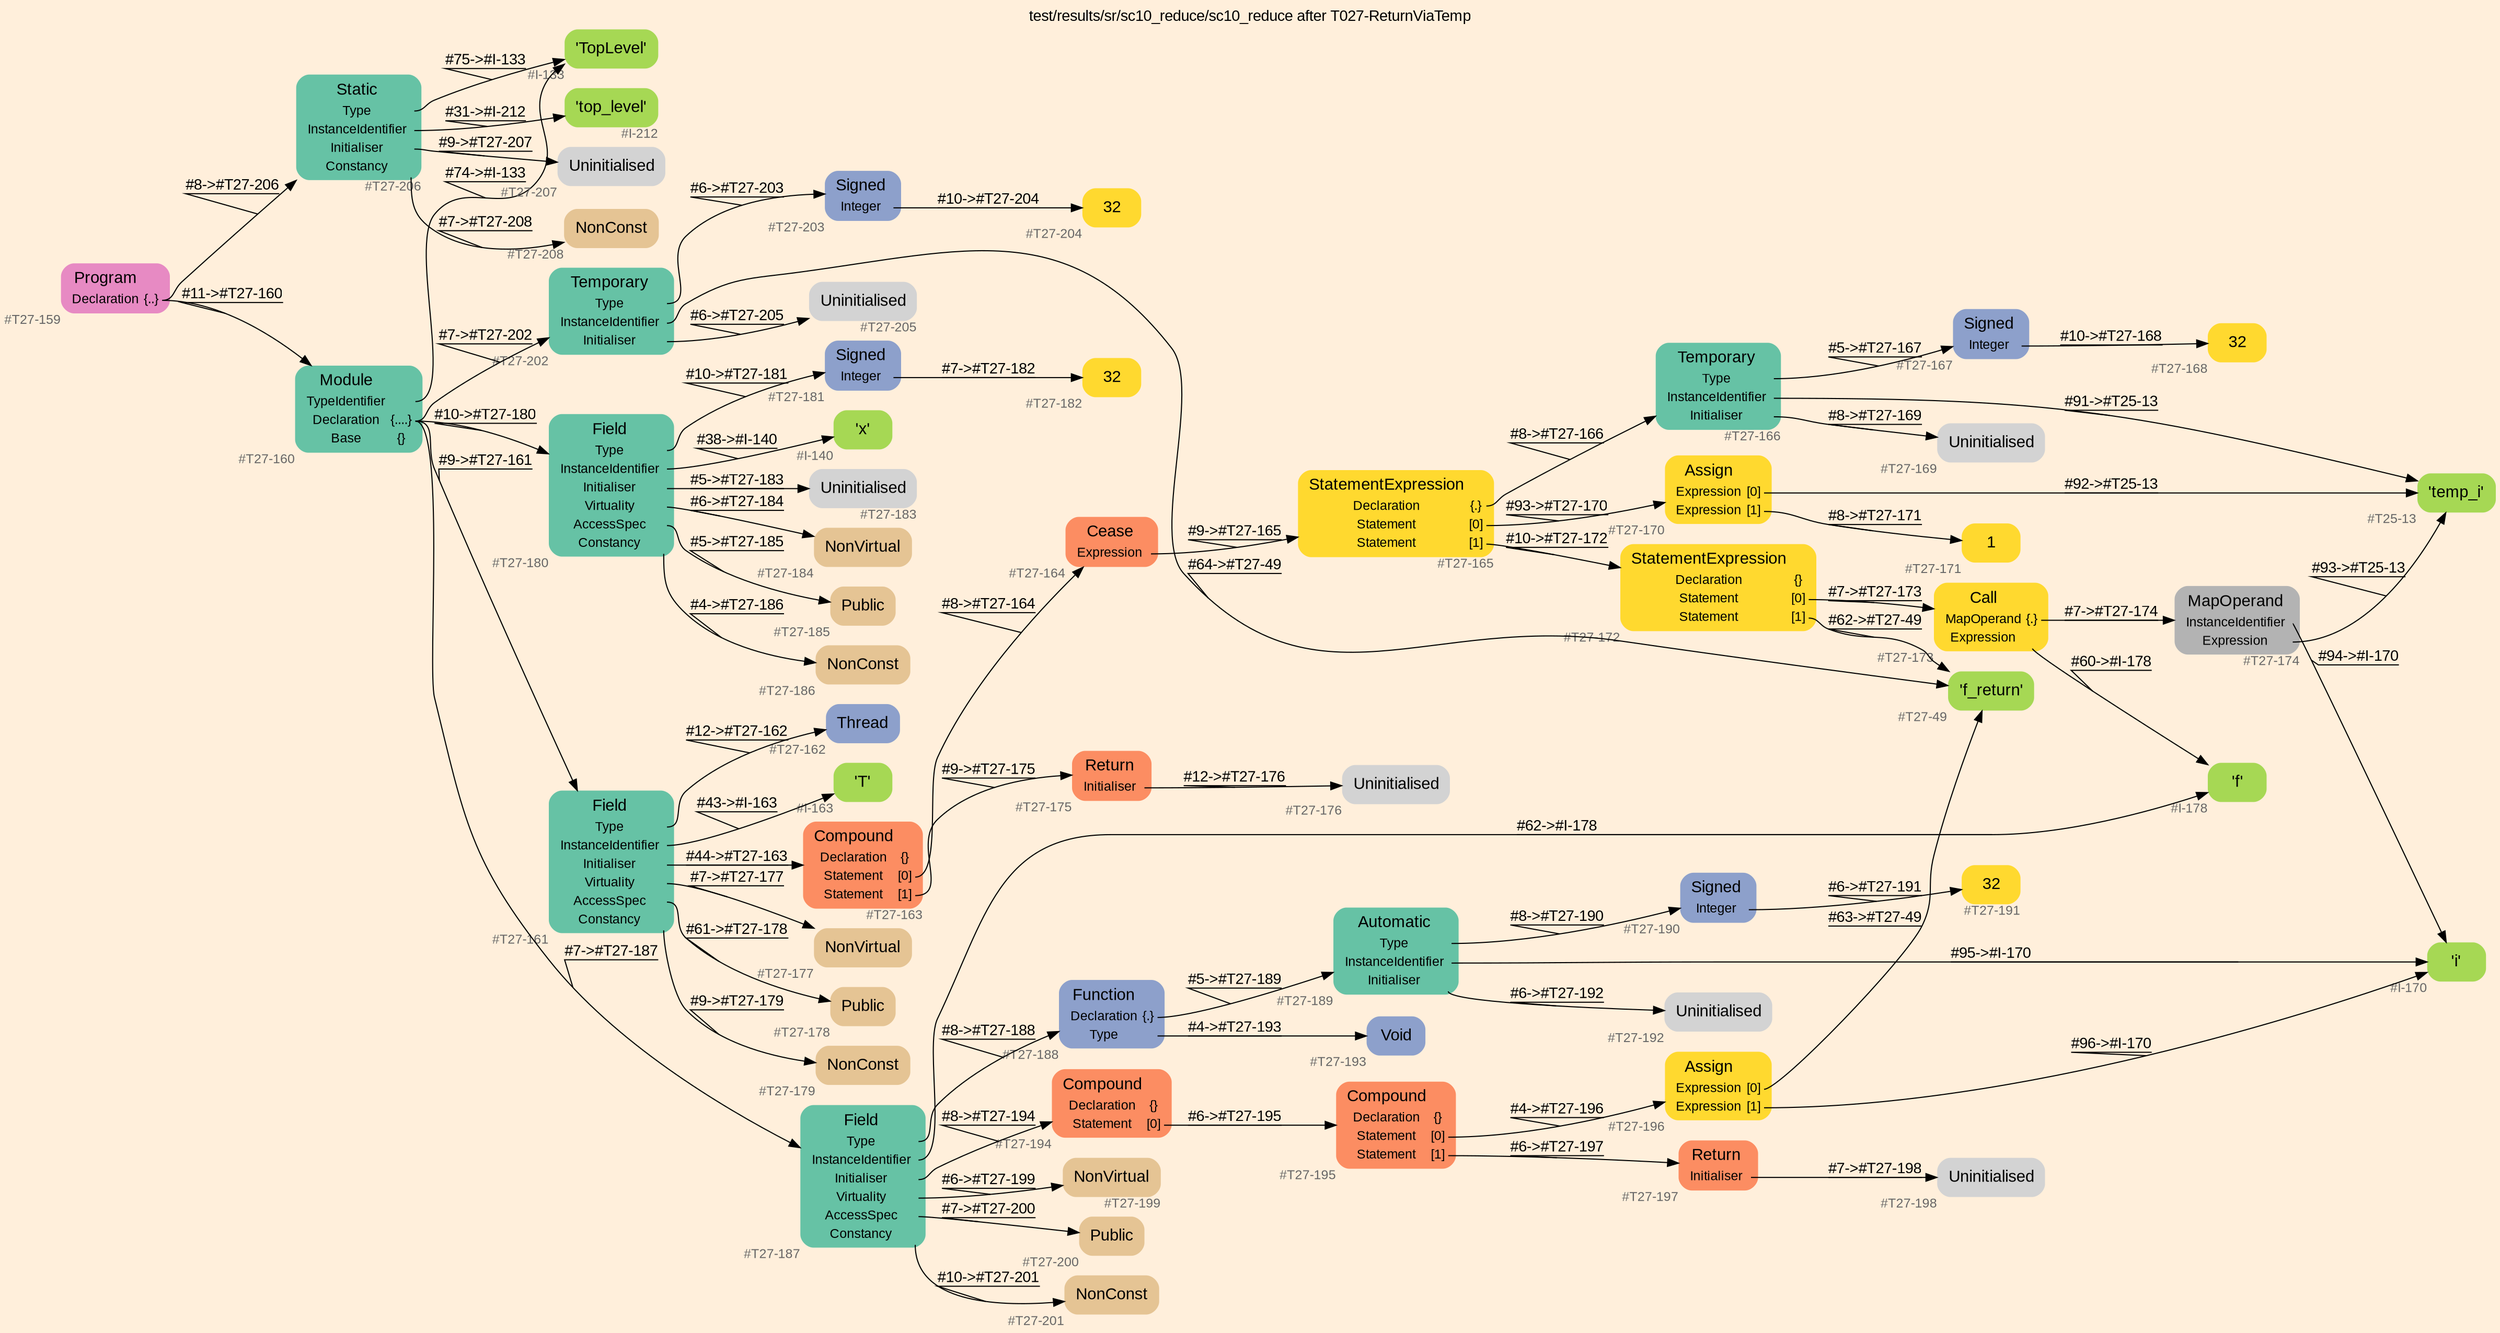 digraph "test/results/sr/sc10_reduce/sc10_reduce after T027-ReturnViaTemp" {
label = "test/results/sr/sc10_reduce/sc10_reduce after T027-ReturnViaTemp"
labelloc = t
graph [
    rankdir = "LR"
    ranksep = 0.3
    bgcolor = antiquewhite1
    color = black
    fontcolor = black
    fontname = "Arial"
];
node [
    fontname = "Arial"
];
edge [
    fontname = "Arial"
];

// -------------------- node figure --------------------
// -------- block #T27-159 ----------
"#T27-159" [
    fillcolor = "/set28/4"
    xlabel = "#T27-159"
    fontsize = "12"
    fontcolor = grey40
    shape = "plaintext"
    label = <<TABLE BORDER="0" CELLBORDER="0" CELLSPACING="0">
     <TR><TD><FONT COLOR="black" POINT-SIZE="15">Program</FONT></TD></TR>
     <TR><TD><FONT COLOR="black" POINT-SIZE="12">Declaration</FONT></TD><TD PORT="port0"><FONT COLOR="black" POINT-SIZE="12">{..}</FONT></TD></TR>
    </TABLE>>
    style = "rounded,filled"
];

// -------- block #T27-160 ----------
"#T27-160" [
    fillcolor = "/set28/1"
    xlabel = "#T27-160"
    fontsize = "12"
    fontcolor = grey40
    shape = "plaintext"
    label = <<TABLE BORDER="0" CELLBORDER="0" CELLSPACING="0">
     <TR><TD><FONT COLOR="black" POINT-SIZE="15">Module</FONT></TD></TR>
     <TR><TD><FONT COLOR="black" POINT-SIZE="12">TypeIdentifier</FONT></TD><TD PORT="port0"></TD></TR>
     <TR><TD><FONT COLOR="black" POINT-SIZE="12">Declaration</FONT></TD><TD PORT="port1"><FONT COLOR="black" POINT-SIZE="12">{....}</FONT></TD></TR>
     <TR><TD><FONT COLOR="black" POINT-SIZE="12">Base</FONT></TD><TD PORT="port2"><FONT COLOR="black" POINT-SIZE="12">{}</FONT></TD></TR>
    </TABLE>>
    style = "rounded,filled"
];

// -------- block #I-133 ----------
"#I-133" [
    fillcolor = "/set28/5"
    xlabel = "#I-133"
    fontsize = "12"
    fontcolor = grey40
    shape = "plaintext"
    label = <<TABLE BORDER="0" CELLBORDER="0" CELLSPACING="0">
     <TR><TD><FONT COLOR="black" POINT-SIZE="15">'TopLevel'</FONT></TD></TR>
    </TABLE>>
    style = "rounded,filled"
];

// -------- block #T27-161 ----------
"#T27-161" [
    fillcolor = "/set28/1"
    xlabel = "#T27-161"
    fontsize = "12"
    fontcolor = grey40
    shape = "plaintext"
    label = <<TABLE BORDER="0" CELLBORDER="0" CELLSPACING="0">
     <TR><TD><FONT COLOR="black" POINT-SIZE="15">Field</FONT></TD></TR>
     <TR><TD><FONT COLOR="black" POINT-SIZE="12">Type</FONT></TD><TD PORT="port0"></TD></TR>
     <TR><TD><FONT COLOR="black" POINT-SIZE="12">InstanceIdentifier</FONT></TD><TD PORT="port1"></TD></TR>
     <TR><TD><FONT COLOR="black" POINT-SIZE="12">Initialiser</FONT></TD><TD PORT="port2"></TD></TR>
     <TR><TD><FONT COLOR="black" POINT-SIZE="12">Virtuality</FONT></TD><TD PORT="port3"></TD></TR>
     <TR><TD><FONT COLOR="black" POINT-SIZE="12">AccessSpec</FONT></TD><TD PORT="port4"></TD></TR>
     <TR><TD><FONT COLOR="black" POINT-SIZE="12">Constancy</FONT></TD><TD PORT="port5"></TD></TR>
    </TABLE>>
    style = "rounded,filled"
];

// -------- block #T27-162 ----------
"#T27-162" [
    fillcolor = "/set28/3"
    xlabel = "#T27-162"
    fontsize = "12"
    fontcolor = grey40
    shape = "plaintext"
    label = <<TABLE BORDER="0" CELLBORDER="0" CELLSPACING="0">
     <TR><TD><FONT COLOR="black" POINT-SIZE="15">Thread</FONT></TD></TR>
    </TABLE>>
    style = "rounded,filled"
];

// -------- block #I-163 ----------
"#I-163" [
    fillcolor = "/set28/5"
    xlabel = "#I-163"
    fontsize = "12"
    fontcolor = grey40
    shape = "plaintext"
    label = <<TABLE BORDER="0" CELLBORDER="0" CELLSPACING="0">
     <TR><TD><FONT COLOR="black" POINT-SIZE="15">'T'</FONT></TD></TR>
    </TABLE>>
    style = "rounded,filled"
];

// -------- block #T27-163 ----------
"#T27-163" [
    fillcolor = "/set28/2"
    xlabel = "#T27-163"
    fontsize = "12"
    fontcolor = grey40
    shape = "plaintext"
    label = <<TABLE BORDER="0" CELLBORDER="0" CELLSPACING="0">
     <TR><TD><FONT COLOR="black" POINT-SIZE="15">Compound</FONT></TD></TR>
     <TR><TD><FONT COLOR="black" POINT-SIZE="12">Declaration</FONT></TD><TD PORT="port0"><FONT COLOR="black" POINT-SIZE="12">{}</FONT></TD></TR>
     <TR><TD><FONT COLOR="black" POINT-SIZE="12">Statement</FONT></TD><TD PORT="port1"><FONT COLOR="black" POINT-SIZE="12">[0]</FONT></TD></TR>
     <TR><TD><FONT COLOR="black" POINT-SIZE="12">Statement</FONT></TD><TD PORT="port2"><FONT COLOR="black" POINT-SIZE="12">[1]</FONT></TD></TR>
    </TABLE>>
    style = "rounded,filled"
];

// -------- block #T27-164 ----------
"#T27-164" [
    fillcolor = "/set28/2"
    xlabel = "#T27-164"
    fontsize = "12"
    fontcolor = grey40
    shape = "plaintext"
    label = <<TABLE BORDER="0" CELLBORDER="0" CELLSPACING="0">
     <TR><TD><FONT COLOR="black" POINT-SIZE="15">Cease</FONT></TD></TR>
     <TR><TD><FONT COLOR="black" POINT-SIZE="12">Expression</FONT></TD><TD PORT="port0"></TD></TR>
    </TABLE>>
    style = "rounded,filled"
];

// -------- block #T27-165 ----------
"#T27-165" [
    fillcolor = "/set28/6"
    xlabel = "#T27-165"
    fontsize = "12"
    fontcolor = grey40
    shape = "plaintext"
    label = <<TABLE BORDER="0" CELLBORDER="0" CELLSPACING="0">
     <TR><TD><FONT COLOR="black" POINT-SIZE="15">StatementExpression</FONT></TD></TR>
     <TR><TD><FONT COLOR="black" POINT-SIZE="12">Declaration</FONT></TD><TD PORT="port0"><FONT COLOR="black" POINT-SIZE="12">{.}</FONT></TD></TR>
     <TR><TD><FONT COLOR="black" POINT-SIZE="12">Statement</FONT></TD><TD PORT="port1"><FONT COLOR="black" POINT-SIZE="12">[0]</FONT></TD></TR>
     <TR><TD><FONT COLOR="black" POINT-SIZE="12">Statement</FONT></TD><TD PORT="port2"><FONT COLOR="black" POINT-SIZE="12">[1]</FONT></TD></TR>
    </TABLE>>
    style = "rounded,filled"
];

// -------- block #T27-166 ----------
"#T27-166" [
    fillcolor = "/set28/1"
    xlabel = "#T27-166"
    fontsize = "12"
    fontcolor = grey40
    shape = "plaintext"
    label = <<TABLE BORDER="0" CELLBORDER="0" CELLSPACING="0">
     <TR><TD><FONT COLOR="black" POINT-SIZE="15">Temporary</FONT></TD></TR>
     <TR><TD><FONT COLOR="black" POINT-SIZE="12">Type</FONT></TD><TD PORT="port0"></TD></TR>
     <TR><TD><FONT COLOR="black" POINT-SIZE="12">InstanceIdentifier</FONT></TD><TD PORT="port1"></TD></TR>
     <TR><TD><FONT COLOR="black" POINT-SIZE="12">Initialiser</FONT></TD><TD PORT="port2"></TD></TR>
    </TABLE>>
    style = "rounded,filled"
];

// -------- block #T27-167 ----------
"#T27-167" [
    fillcolor = "/set28/3"
    xlabel = "#T27-167"
    fontsize = "12"
    fontcolor = grey40
    shape = "plaintext"
    label = <<TABLE BORDER="0" CELLBORDER="0" CELLSPACING="0">
     <TR><TD><FONT COLOR="black" POINT-SIZE="15">Signed</FONT></TD></TR>
     <TR><TD><FONT COLOR="black" POINT-SIZE="12">Integer</FONT></TD><TD PORT="port0"></TD></TR>
    </TABLE>>
    style = "rounded,filled"
];

// -------- block #T27-168 ----------
"#T27-168" [
    fillcolor = "/set28/6"
    xlabel = "#T27-168"
    fontsize = "12"
    fontcolor = grey40
    shape = "plaintext"
    label = <<TABLE BORDER="0" CELLBORDER="0" CELLSPACING="0">
     <TR><TD><FONT COLOR="black" POINT-SIZE="15">32</FONT></TD></TR>
    </TABLE>>
    style = "rounded,filled"
];

// -------- block #T25-13 ----------
"#T25-13" [
    fillcolor = "/set28/5"
    xlabel = "#T25-13"
    fontsize = "12"
    fontcolor = grey40
    shape = "plaintext"
    label = <<TABLE BORDER="0" CELLBORDER="0" CELLSPACING="0">
     <TR><TD><FONT COLOR="black" POINT-SIZE="15">'temp_i'</FONT></TD></TR>
    </TABLE>>
    style = "rounded,filled"
];

// -------- block #T27-169 ----------
"#T27-169" [
    xlabel = "#T27-169"
    fontsize = "12"
    fontcolor = grey40
    shape = "plaintext"
    label = <<TABLE BORDER="0" CELLBORDER="0" CELLSPACING="0">
     <TR><TD><FONT COLOR="black" POINT-SIZE="15">Uninitialised</FONT></TD></TR>
    </TABLE>>
    style = "rounded,filled"
];

// -------- block #T27-170 ----------
"#T27-170" [
    fillcolor = "/set28/6"
    xlabel = "#T27-170"
    fontsize = "12"
    fontcolor = grey40
    shape = "plaintext"
    label = <<TABLE BORDER="0" CELLBORDER="0" CELLSPACING="0">
     <TR><TD><FONT COLOR="black" POINT-SIZE="15">Assign</FONT></TD></TR>
     <TR><TD><FONT COLOR="black" POINT-SIZE="12">Expression</FONT></TD><TD PORT="port0"><FONT COLOR="black" POINT-SIZE="12">[0]</FONT></TD></TR>
     <TR><TD><FONT COLOR="black" POINT-SIZE="12">Expression</FONT></TD><TD PORT="port1"><FONT COLOR="black" POINT-SIZE="12">[1]</FONT></TD></TR>
    </TABLE>>
    style = "rounded,filled"
];

// -------- block #T27-171 ----------
"#T27-171" [
    fillcolor = "/set28/6"
    xlabel = "#T27-171"
    fontsize = "12"
    fontcolor = grey40
    shape = "plaintext"
    label = <<TABLE BORDER="0" CELLBORDER="0" CELLSPACING="0">
     <TR><TD><FONT COLOR="black" POINT-SIZE="15">1</FONT></TD></TR>
    </TABLE>>
    style = "rounded,filled"
];

// -------- block #T27-172 ----------
"#T27-172" [
    fillcolor = "/set28/6"
    xlabel = "#T27-172"
    fontsize = "12"
    fontcolor = grey40
    shape = "plaintext"
    label = <<TABLE BORDER="0" CELLBORDER="0" CELLSPACING="0">
     <TR><TD><FONT COLOR="black" POINT-SIZE="15">StatementExpression</FONT></TD></TR>
     <TR><TD><FONT COLOR="black" POINT-SIZE="12">Declaration</FONT></TD><TD PORT="port0"><FONT COLOR="black" POINT-SIZE="12">{}</FONT></TD></TR>
     <TR><TD><FONT COLOR="black" POINT-SIZE="12">Statement</FONT></TD><TD PORT="port1"><FONT COLOR="black" POINT-SIZE="12">[0]</FONT></TD></TR>
     <TR><TD><FONT COLOR="black" POINT-SIZE="12">Statement</FONT></TD><TD PORT="port2"><FONT COLOR="black" POINT-SIZE="12">[1]</FONT></TD></TR>
    </TABLE>>
    style = "rounded,filled"
];

// -------- block #T27-173 ----------
"#T27-173" [
    fillcolor = "/set28/6"
    xlabel = "#T27-173"
    fontsize = "12"
    fontcolor = grey40
    shape = "plaintext"
    label = <<TABLE BORDER="0" CELLBORDER="0" CELLSPACING="0">
     <TR><TD><FONT COLOR="black" POINT-SIZE="15">Call</FONT></TD></TR>
     <TR><TD><FONT COLOR="black" POINT-SIZE="12">MapOperand</FONT></TD><TD PORT="port0"><FONT COLOR="black" POINT-SIZE="12">{.}</FONT></TD></TR>
     <TR><TD><FONT COLOR="black" POINT-SIZE="12">Expression</FONT></TD><TD PORT="port1"></TD></TR>
    </TABLE>>
    style = "rounded,filled"
];

// -------- block #T27-174 ----------
"#T27-174" [
    fillcolor = "/set28/8"
    xlabel = "#T27-174"
    fontsize = "12"
    fontcolor = grey40
    shape = "plaintext"
    label = <<TABLE BORDER="0" CELLBORDER="0" CELLSPACING="0">
     <TR><TD><FONT COLOR="black" POINT-SIZE="15">MapOperand</FONT></TD></TR>
     <TR><TD><FONT COLOR="black" POINT-SIZE="12">InstanceIdentifier</FONT></TD><TD PORT="port0"></TD></TR>
     <TR><TD><FONT COLOR="black" POINT-SIZE="12">Expression</FONT></TD><TD PORT="port1"></TD></TR>
    </TABLE>>
    style = "rounded,filled"
];

// -------- block #I-170 ----------
"#I-170" [
    fillcolor = "/set28/5"
    xlabel = "#I-170"
    fontsize = "12"
    fontcolor = grey40
    shape = "plaintext"
    label = <<TABLE BORDER="0" CELLBORDER="0" CELLSPACING="0">
     <TR><TD><FONT COLOR="black" POINT-SIZE="15">'i'</FONT></TD></TR>
    </TABLE>>
    style = "rounded,filled"
];

// -------- block #I-178 ----------
"#I-178" [
    fillcolor = "/set28/5"
    xlabel = "#I-178"
    fontsize = "12"
    fontcolor = grey40
    shape = "plaintext"
    label = <<TABLE BORDER="0" CELLBORDER="0" CELLSPACING="0">
     <TR><TD><FONT COLOR="black" POINT-SIZE="15">'f'</FONT></TD></TR>
    </TABLE>>
    style = "rounded,filled"
];

// -------- block #T27-49 ----------
"#T27-49" [
    fillcolor = "/set28/5"
    xlabel = "#T27-49"
    fontsize = "12"
    fontcolor = grey40
    shape = "plaintext"
    label = <<TABLE BORDER="0" CELLBORDER="0" CELLSPACING="0">
     <TR><TD><FONT COLOR="black" POINT-SIZE="15">'f_return'</FONT></TD></TR>
    </TABLE>>
    style = "rounded,filled"
];

// -------- block #T27-175 ----------
"#T27-175" [
    fillcolor = "/set28/2"
    xlabel = "#T27-175"
    fontsize = "12"
    fontcolor = grey40
    shape = "plaintext"
    label = <<TABLE BORDER="0" CELLBORDER="0" CELLSPACING="0">
     <TR><TD><FONT COLOR="black" POINT-SIZE="15">Return</FONT></TD></TR>
     <TR><TD><FONT COLOR="black" POINT-SIZE="12">Initialiser</FONT></TD><TD PORT="port0"></TD></TR>
    </TABLE>>
    style = "rounded,filled"
];

// -------- block #T27-176 ----------
"#T27-176" [
    xlabel = "#T27-176"
    fontsize = "12"
    fontcolor = grey40
    shape = "plaintext"
    label = <<TABLE BORDER="0" CELLBORDER="0" CELLSPACING="0">
     <TR><TD><FONT COLOR="black" POINT-SIZE="15">Uninitialised</FONT></TD></TR>
    </TABLE>>
    style = "rounded,filled"
];

// -------- block #T27-177 ----------
"#T27-177" [
    fillcolor = "/set28/7"
    xlabel = "#T27-177"
    fontsize = "12"
    fontcolor = grey40
    shape = "plaintext"
    label = <<TABLE BORDER="0" CELLBORDER="0" CELLSPACING="0">
     <TR><TD><FONT COLOR="black" POINT-SIZE="15">NonVirtual</FONT></TD></TR>
    </TABLE>>
    style = "rounded,filled"
];

// -------- block #T27-178 ----------
"#T27-178" [
    fillcolor = "/set28/7"
    xlabel = "#T27-178"
    fontsize = "12"
    fontcolor = grey40
    shape = "plaintext"
    label = <<TABLE BORDER="0" CELLBORDER="0" CELLSPACING="0">
     <TR><TD><FONT COLOR="black" POINT-SIZE="15">Public</FONT></TD></TR>
    </TABLE>>
    style = "rounded,filled"
];

// -------- block #T27-179 ----------
"#T27-179" [
    fillcolor = "/set28/7"
    xlabel = "#T27-179"
    fontsize = "12"
    fontcolor = grey40
    shape = "plaintext"
    label = <<TABLE BORDER="0" CELLBORDER="0" CELLSPACING="0">
     <TR><TD><FONT COLOR="black" POINT-SIZE="15">NonConst</FONT></TD></TR>
    </TABLE>>
    style = "rounded,filled"
];

// -------- block #T27-180 ----------
"#T27-180" [
    fillcolor = "/set28/1"
    xlabel = "#T27-180"
    fontsize = "12"
    fontcolor = grey40
    shape = "plaintext"
    label = <<TABLE BORDER="0" CELLBORDER="0" CELLSPACING="0">
     <TR><TD><FONT COLOR="black" POINT-SIZE="15">Field</FONT></TD></TR>
     <TR><TD><FONT COLOR="black" POINT-SIZE="12">Type</FONT></TD><TD PORT="port0"></TD></TR>
     <TR><TD><FONT COLOR="black" POINT-SIZE="12">InstanceIdentifier</FONT></TD><TD PORT="port1"></TD></TR>
     <TR><TD><FONT COLOR="black" POINT-SIZE="12">Initialiser</FONT></TD><TD PORT="port2"></TD></TR>
     <TR><TD><FONT COLOR="black" POINT-SIZE="12">Virtuality</FONT></TD><TD PORT="port3"></TD></TR>
     <TR><TD><FONT COLOR="black" POINT-SIZE="12">AccessSpec</FONT></TD><TD PORT="port4"></TD></TR>
     <TR><TD><FONT COLOR="black" POINT-SIZE="12">Constancy</FONT></TD><TD PORT="port5"></TD></TR>
    </TABLE>>
    style = "rounded,filled"
];

// -------- block #T27-181 ----------
"#T27-181" [
    fillcolor = "/set28/3"
    xlabel = "#T27-181"
    fontsize = "12"
    fontcolor = grey40
    shape = "plaintext"
    label = <<TABLE BORDER="0" CELLBORDER="0" CELLSPACING="0">
     <TR><TD><FONT COLOR="black" POINT-SIZE="15">Signed</FONT></TD></TR>
     <TR><TD><FONT COLOR="black" POINT-SIZE="12">Integer</FONT></TD><TD PORT="port0"></TD></TR>
    </TABLE>>
    style = "rounded,filled"
];

// -------- block #T27-182 ----------
"#T27-182" [
    fillcolor = "/set28/6"
    xlabel = "#T27-182"
    fontsize = "12"
    fontcolor = grey40
    shape = "plaintext"
    label = <<TABLE BORDER="0" CELLBORDER="0" CELLSPACING="0">
     <TR><TD><FONT COLOR="black" POINT-SIZE="15">32</FONT></TD></TR>
    </TABLE>>
    style = "rounded,filled"
];

// -------- block #I-140 ----------
"#I-140" [
    fillcolor = "/set28/5"
    xlabel = "#I-140"
    fontsize = "12"
    fontcolor = grey40
    shape = "plaintext"
    label = <<TABLE BORDER="0" CELLBORDER="0" CELLSPACING="0">
     <TR><TD><FONT COLOR="black" POINT-SIZE="15">'x'</FONT></TD></TR>
    </TABLE>>
    style = "rounded,filled"
];

// -------- block #T27-183 ----------
"#T27-183" [
    xlabel = "#T27-183"
    fontsize = "12"
    fontcolor = grey40
    shape = "plaintext"
    label = <<TABLE BORDER="0" CELLBORDER="0" CELLSPACING="0">
     <TR><TD><FONT COLOR="black" POINT-SIZE="15">Uninitialised</FONT></TD></TR>
    </TABLE>>
    style = "rounded,filled"
];

// -------- block #T27-184 ----------
"#T27-184" [
    fillcolor = "/set28/7"
    xlabel = "#T27-184"
    fontsize = "12"
    fontcolor = grey40
    shape = "plaintext"
    label = <<TABLE BORDER="0" CELLBORDER="0" CELLSPACING="0">
     <TR><TD><FONT COLOR="black" POINT-SIZE="15">NonVirtual</FONT></TD></TR>
    </TABLE>>
    style = "rounded,filled"
];

// -------- block #T27-185 ----------
"#T27-185" [
    fillcolor = "/set28/7"
    xlabel = "#T27-185"
    fontsize = "12"
    fontcolor = grey40
    shape = "plaintext"
    label = <<TABLE BORDER="0" CELLBORDER="0" CELLSPACING="0">
     <TR><TD><FONT COLOR="black" POINT-SIZE="15">Public</FONT></TD></TR>
    </TABLE>>
    style = "rounded,filled"
];

// -------- block #T27-186 ----------
"#T27-186" [
    fillcolor = "/set28/7"
    xlabel = "#T27-186"
    fontsize = "12"
    fontcolor = grey40
    shape = "plaintext"
    label = <<TABLE BORDER="0" CELLBORDER="0" CELLSPACING="0">
     <TR><TD><FONT COLOR="black" POINT-SIZE="15">NonConst</FONT></TD></TR>
    </TABLE>>
    style = "rounded,filled"
];

// -------- block #T27-187 ----------
"#T27-187" [
    fillcolor = "/set28/1"
    xlabel = "#T27-187"
    fontsize = "12"
    fontcolor = grey40
    shape = "plaintext"
    label = <<TABLE BORDER="0" CELLBORDER="0" CELLSPACING="0">
     <TR><TD><FONT COLOR="black" POINT-SIZE="15">Field</FONT></TD></TR>
     <TR><TD><FONT COLOR="black" POINT-SIZE="12">Type</FONT></TD><TD PORT="port0"></TD></TR>
     <TR><TD><FONT COLOR="black" POINT-SIZE="12">InstanceIdentifier</FONT></TD><TD PORT="port1"></TD></TR>
     <TR><TD><FONT COLOR="black" POINT-SIZE="12">Initialiser</FONT></TD><TD PORT="port2"></TD></TR>
     <TR><TD><FONT COLOR="black" POINT-SIZE="12">Virtuality</FONT></TD><TD PORT="port3"></TD></TR>
     <TR><TD><FONT COLOR="black" POINT-SIZE="12">AccessSpec</FONT></TD><TD PORT="port4"></TD></TR>
     <TR><TD><FONT COLOR="black" POINT-SIZE="12">Constancy</FONT></TD><TD PORT="port5"></TD></TR>
    </TABLE>>
    style = "rounded,filled"
];

// -------- block #T27-188 ----------
"#T27-188" [
    fillcolor = "/set28/3"
    xlabel = "#T27-188"
    fontsize = "12"
    fontcolor = grey40
    shape = "plaintext"
    label = <<TABLE BORDER="0" CELLBORDER="0" CELLSPACING="0">
     <TR><TD><FONT COLOR="black" POINT-SIZE="15">Function</FONT></TD></TR>
     <TR><TD><FONT COLOR="black" POINT-SIZE="12">Declaration</FONT></TD><TD PORT="port0"><FONT COLOR="black" POINT-SIZE="12">{.}</FONT></TD></TR>
     <TR><TD><FONT COLOR="black" POINT-SIZE="12">Type</FONT></TD><TD PORT="port1"></TD></TR>
    </TABLE>>
    style = "rounded,filled"
];

// -------- block #T27-189 ----------
"#T27-189" [
    fillcolor = "/set28/1"
    xlabel = "#T27-189"
    fontsize = "12"
    fontcolor = grey40
    shape = "plaintext"
    label = <<TABLE BORDER="0" CELLBORDER="0" CELLSPACING="0">
     <TR><TD><FONT COLOR="black" POINT-SIZE="15">Automatic</FONT></TD></TR>
     <TR><TD><FONT COLOR="black" POINT-SIZE="12">Type</FONT></TD><TD PORT="port0"></TD></TR>
     <TR><TD><FONT COLOR="black" POINT-SIZE="12">InstanceIdentifier</FONT></TD><TD PORT="port1"></TD></TR>
     <TR><TD><FONT COLOR="black" POINT-SIZE="12">Initialiser</FONT></TD><TD PORT="port2"></TD></TR>
    </TABLE>>
    style = "rounded,filled"
];

// -------- block #T27-190 ----------
"#T27-190" [
    fillcolor = "/set28/3"
    xlabel = "#T27-190"
    fontsize = "12"
    fontcolor = grey40
    shape = "plaintext"
    label = <<TABLE BORDER="0" CELLBORDER="0" CELLSPACING="0">
     <TR><TD><FONT COLOR="black" POINT-SIZE="15">Signed</FONT></TD></TR>
     <TR><TD><FONT COLOR="black" POINT-SIZE="12">Integer</FONT></TD><TD PORT="port0"></TD></TR>
    </TABLE>>
    style = "rounded,filled"
];

// -------- block #T27-191 ----------
"#T27-191" [
    fillcolor = "/set28/6"
    xlabel = "#T27-191"
    fontsize = "12"
    fontcolor = grey40
    shape = "plaintext"
    label = <<TABLE BORDER="0" CELLBORDER="0" CELLSPACING="0">
     <TR><TD><FONT COLOR="black" POINT-SIZE="15">32</FONT></TD></TR>
    </TABLE>>
    style = "rounded,filled"
];

// -------- block #T27-192 ----------
"#T27-192" [
    xlabel = "#T27-192"
    fontsize = "12"
    fontcolor = grey40
    shape = "plaintext"
    label = <<TABLE BORDER="0" CELLBORDER="0" CELLSPACING="0">
     <TR><TD><FONT COLOR="black" POINT-SIZE="15">Uninitialised</FONT></TD></TR>
    </TABLE>>
    style = "rounded,filled"
];

// -------- block #T27-193 ----------
"#T27-193" [
    fillcolor = "/set28/3"
    xlabel = "#T27-193"
    fontsize = "12"
    fontcolor = grey40
    shape = "plaintext"
    label = <<TABLE BORDER="0" CELLBORDER="0" CELLSPACING="0">
     <TR><TD><FONT COLOR="black" POINT-SIZE="15">Void</FONT></TD></TR>
    </TABLE>>
    style = "rounded,filled"
];

// -------- block #T27-194 ----------
"#T27-194" [
    fillcolor = "/set28/2"
    xlabel = "#T27-194"
    fontsize = "12"
    fontcolor = grey40
    shape = "plaintext"
    label = <<TABLE BORDER="0" CELLBORDER="0" CELLSPACING="0">
     <TR><TD><FONT COLOR="black" POINT-SIZE="15">Compound</FONT></TD></TR>
     <TR><TD><FONT COLOR="black" POINT-SIZE="12">Declaration</FONT></TD><TD PORT="port0"><FONT COLOR="black" POINT-SIZE="12">{}</FONT></TD></TR>
     <TR><TD><FONT COLOR="black" POINT-SIZE="12">Statement</FONT></TD><TD PORT="port1"><FONT COLOR="black" POINT-SIZE="12">[0]</FONT></TD></TR>
    </TABLE>>
    style = "rounded,filled"
];

// -------- block #T27-195 ----------
"#T27-195" [
    fillcolor = "/set28/2"
    xlabel = "#T27-195"
    fontsize = "12"
    fontcolor = grey40
    shape = "plaintext"
    label = <<TABLE BORDER="0" CELLBORDER="0" CELLSPACING="0">
     <TR><TD><FONT COLOR="black" POINT-SIZE="15">Compound</FONT></TD></TR>
     <TR><TD><FONT COLOR="black" POINT-SIZE="12">Declaration</FONT></TD><TD PORT="port0"><FONT COLOR="black" POINT-SIZE="12">{}</FONT></TD></TR>
     <TR><TD><FONT COLOR="black" POINT-SIZE="12">Statement</FONT></TD><TD PORT="port1"><FONT COLOR="black" POINT-SIZE="12">[0]</FONT></TD></TR>
     <TR><TD><FONT COLOR="black" POINT-SIZE="12">Statement</FONT></TD><TD PORT="port2"><FONT COLOR="black" POINT-SIZE="12">[1]</FONT></TD></TR>
    </TABLE>>
    style = "rounded,filled"
];

// -------- block #T27-196 ----------
"#T27-196" [
    fillcolor = "/set28/6"
    xlabel = "#T27-196"
    fontsize = "12"
    fontcolor = grey40
    shape = "plaintext"
    label = <<TABLE BORDER="0" CELLBORDER="0" CELLSPACING="0">
     <TR><TD><FONT COLOR="black" POINT-SIZE="15">Assign</FONT></TD></TR>
     <TR><TD><FONT COLOR="black" POINT-SIZE="12">Expression</FONT></TD><TD PORT="port0"><FONT COLOR="black" POINT-SIZE="12">[0]</FONT></TD></TR>
     <TR><TD><FONT COLOR="black" POINT-SIZE="12">Expression</FONT></TD><TD PORT="port1"><FONT COLOR="black" POINT-SIZE="12">[1]</FONT></TD></TR>
    </TABLE>>
    style = "rounded,filled"
];

// -------- block #T27-197 ----------
"#T27-197" [
    fillcolor = "/set28/2"
    xlabel = "#T27-197"
    fontsize = "12"
    fontcolor = grey40
    shape = "plaintext"
    label = <<TABLE BORDER="0" CELLBORDER="0" CELLSPACING="0">
     <TR><TD><FONT COLOR="black" POINT-SIZE="15">Return</FONT></TD></TR>
     <TR><TD><FONT COLOR="black" POINT-SIZE="12">Initialiser</FONT></TD><TD PORT="port0"></TD></TR>
    </TABLE>>
    style = "rounded,filled"
];

// -------- block #T27-198 ----------
"#T27-198" [
    xlabel = "#T27-198"
    fontsize = "12"
    fontcolor = grey40
    shape = "plaintext"
    label = <<TABLE BORDER="0" CELLBORDER="0" CELLSPACING="0">
     <TR><TD><FONT COLOR="black" POINT-SIZE="15">Uninitialised</FONT></TD></TR>
    </TABLE>>
    style = "rounded,filled"
];

// -------- block #T27-199 ----------
"#T27-199" [
    fillcolor = "/set28/7"
    xlabel = "#T27-199"
    fontsize = "12"
    fontcolor = grey40
    shape = "plaintext"
    label = <<TABLE BORDER="0" CELLBORDER="0" CELLSPACING="0">
     <TR><TD><FONT COLOR="black" POINT-SIZE="15">NonVirtual</FONT></TD></TR>
    </TABLE>>
    style = "rounded,filled"
];

// -------- block #T27-200 ----------
"#T27-200" [
    fillcolor = "/set28/7"
    xlabel = "#T27-200"
    fontsize = "12"
    fontcolor = grey40
    shape = "plaintext"
    label = <<TABLE BORDER="0" CELLBORDER="0" CELLSPACING="0">
     <TR><TD><FONT COLOR="black" POINT-SIZE="15">Public</FONT></TD></TR>
    </TABLE>>
    style = "rounded,filled"
];

// -------- block #T27-201 ----------
"#T27-201" [
    fillcolor = "/set28/7"
    xlabel = "#T27-201"
    fontsize = "12"
    fontcolor = grey40
    shape = "plaintext"
    label = <<TABLE BORDER="0" CELLBORDER="0" CELLSPACING="0">
     <TR><TD><FONT COLOR="black" POINT-SIZE="15">NonConst</FONT></TD></TR>
    </TABLE>>
    style = "rounded,filled"
];

// -------- block #T27-202 ----------
"#T27-202" [
    fillcolor = "/set28/1"
    xlabel = "#T27-202"
    fontsize = "12"
    fontcolor = grey40
    shape = "plaintext"
    label = <<TABLE BORDER="0" CELLBORDER="0" CELLSPACING="0">
     <TR><TD><FONT COLOR="black" POINT-SIZE="15">Temporary</FONT></TD></TR>
     <TR><TD><FONT COLOR="black" POINT-SIZE="12">Type</FONT></TD><TD PORT="port0"></TD></TR>
     <TR><TD><FONT COLOR="black" POINT-SIZE="12">InstanceIdentifier</FONT></TD><TD PORT="port1"></TD></TR>
     <TR><TD><FONT COLOR="black" POINT-SIZE="12">Initialiser</FONT></TD><TD PORT="port2"></TD></TR>
    </TABLE>>
    style = "rounded,filled"
];

// -------- block #T27-203 ----------
"#T27-203" [
    fillcolor = "/set28/3"
    xlabel = "#T27-203"
    fontsize = "12"
    fontcolor = grey40
    shape = "plaintext"
    label = <<TABLE BORDER="0" CELLBORDER="0" CELLSPACING="0">
     <TR><TD><FONT COLOR="black" POINT-SIZE="15">Signed</FONT></TD></TR>
     <TR><TD><FONT COLOR="black" POINT-SIZE="12">Integer</FONT></TD><TD PORT="port0"></TD></TR>
    </TABLE>>
    style = "rounded,filled"
];

// -------- block #T27-204 ----------
"#T27-204" [
    fillcolor = "/set28/6"
    xlabel = "#T27-204"
    fontsize = "12"
    fontcolor = grey40
    shape = "plaintext"
    label = <<TABLE BORDER="0" CELLBORDER="0" CELLSPACING="0">
     <TR><TD><FONT COLOR="black" POINT-SIZE="15">32</FONT></TD></TR>
    </TABLE>>
    style = "rounded,filled"
];

// -------- block #T27-205 ----------
"#T27-205" [
    xlabel = "#T27-205"
    fontsize = "12"
    fontcolor = grey40
    shape = "plaintext"
    label = <<TABLE BORDER="0" CELLBORDER="0" CELLSPACING="0">
     <TR><TD><FONT COLOR="black" POINT-SIZE="15">Uninitialised</FONT></TD></TR>
    </TABLE>>
    style = "rounded,filled"
];

// -------- block #T27-206 ----------
"#T27-206" [
    fillcolor = "/set28/1"
    xlabel = "#T27-206"
    fontsize = "12"
    fontcolor = grey40
    shape = "plaintext"
    label = <<TABLE BORDER="0" CELLBORDER="0" CELLSPACING="0">
     <TR><TD><FONT COLOR="black" POINT-SIZE="15">Static</FONT></TD></TR>
     <TR><TD><FONT COLOR="black" POINT-SIZE="12">Type</FONT></TD><TD PORT="port0"></TD></TR>
     <TR><TD><FONT COLOR="black" POINT-SIZE="12">InstanceIdentifier</FONT></TD><TD PORT="port1"></TD></TR>
     <TR><TD><FONT COLOR="black" POINT-SIZE="12">Initialiser</FONT></TD><TD PORT="port2"></TD></TR>
     <TR><TD><FONT COLOR="black" POINT-SIZE="12">Constancy</FONT></TD><TD PORT="port3"></TD></TR>
    </TABLE>>
    style = "rounded,filled"
];

// -------- block #I-212 ----------
"#I-212" [
    fillcolor = "/set28/5"
    xlabel = "#I-212"
    fontsize = "12"
    fontcolor = grey40
    shape = "plaintext"
    label = <<TABLE BORDER="0" CELLBORDER="0" CELLSPACING="0">
     <TR><TD><FONT COLOR="black" POINT-SIZE="15">'top_level'</FONT></TD></TR>
    </TABLE>>
    style = "rounded,filled"
];

// -------- block #T27-207 ----------
"#T27-207" [
    xlabel = "#T27-207"
    fontsize = "12"
    fontcolor = grey40
    shape = "plaintext"
    label = <<TABLE BORDER="0" CELLBORDER="0" CELLSPACING="0">
     <TR><TD><FONT COLOR="black" POINT-SIZE="15">Uninitialised</FONT></TD></TR>
    </TABLE>>
    style = "rounded,filled"
];

// -------- block #T27-208 ----------
"#T27-208" [
    fillcolor = "/set28/7"
    xlabel = "#T27-208"
    fontsize = "12"
    fontcolor = grey40
    shape = "plaintext"
    label = <<TABLE BORDER="0" CELLBORDER="0" CELLSPACING="0">
     <TR><TD><FONT COLOR="black" POINT-SIZE="15">NonConst</FONT></TD></TR>
    </TABLE>>
    style = "rounded,filled"
];

"#T27-159":port0 -> "#T27-160" [
    label = "#11-&gt;#T27-160"
    decorate = true
    color = black
    fontcolor = black
];

"#T27-159":port0 -> "#T27-206" [
    label = "#8-&gt;#T27-206"
    decorate = true
    color = black
    fontcolor = black
];

"#T27-160":port0 -> "#I-133" [
    label = "#74-&gt;#I-133"
    decorate = true
    color = black
    fontcolor = black
];

"#T27-160":port1 -> "#T27-161" [
    label = "#9-&gt;#T27-161"
    decorate = true
    color = black
    fontcolor = black
];

"#T27-160":port1 -> "#T27-180" [
    label = "#10-&gt;#T27-180"
    decorate = true
    color = black
    fontcolor = black
];

"#T27-160":port1 -> "#T27-187" [
    label = "#7-&gt;#T27-187"
    decorate = true
    color = black
    fontcolor = black
];

"#T27-160":port1 -> "#T27-202" [
    label = "#7-&gt;#T27-202"
    decorate = true
    color = black
    fontcolor = black
];

"#T27-161":port0 -> "#T27-162" [
    label = "#12-&gt;#T27-162"
    decorate = true
    color = black
    fontcolor = black
];

"#T27-161":port1 -> "#I-163" [
    label = "#43-&gt;#I-163"
    decorate = true
    color = black
    fontcolor = black
];

"#T27-161":port2 -> "#T27-163" [
    label = "#44-&gt;#T27-163"
    decorate = true
    color = black
    fontcolor = black
];

"#T27-161":port3 -> "#T27-177" [
    label = "#7-&gt;#T27-177"
    decorate = true
    color = black
    fontcolor = black
];

"#T27-161":port4 -> "#T27-178" [
    label = "#61-&gt;#T27-178"
    decorate = true
    color = black
    fontcolor = black
];

"#T27-161":port5 -> "#T27-179" [
    label = "#9-&gt;#T27-179"
    decorate = true
    color = black
    fontcolor = black
];

"#T27-163":port1 -> "#T27-164" [
    label = "#8-&gt;#T27-164"
    decorate = true
    color = black
    fontcolor = black
];

"#T27-163":port2 -> "#T27-175" [
    label = "#9-&gt;#T27-175"
    decorate = true
    color = black
    fontcolor = black
];

"#T27-164":port0 -> "#T27-165" [
    label = "#9-&gt;#T27-165"
    decorate = true
    color = black
    fontcolor = black
];

"#T27-165":port0 -> "#T27-166" [
    label = "#8-&gt;#T27-166"
    decorate = true
    color = black
    fontcolor = black
];

"#T27-165":port1 -> "#T27-170" [
    label = "#93-&gt;#T27-170"
    decorate = true
    color = black
    fontcolor = black
];

"#T27-165":port2 -> "#T27-172" [
    label = "#10-&gt;#T27-172"
    decorate = true
    color = black
    fontcolor = black
];

"#T27-166":port0 -> "#T27-167" [
    label = "#5-&gt;#T27-167"
    decorate = true
    color = black
    fontcolor = black
];

"#T27-166":port1 -> "#T25-13" [
    label = "#91-&gt;#T25-13"
    decorate = true
    color = black
    fontcolor = black
];

"#T27-166":port2 -> "#T27-169" [
    label = "#8-&gt;#T27-169"
    decorate = true
    color = black
    fontcolor = black
];

"#T27-167":port0 -> "#T27-168" [
    label = "#10-&gt;#T27-168"
    decorate = true
    color = black
    fontcolor = black
];

"#T27-170":port0 -> "#T25-13" [
    label = "#92-&gt;#T25-13"
    decorate = true
    color = black
    fontcolor = black
];

"#T27-170":port1 -> "#T27-171" [
    label = "#8-&gt;#T27-171"
    decorate = true
    color = black
    fontcolor = black
];

"#T27-172":port1 -> "#T27-173" [
    label = "#7-&gt;#T27-173"
    decorate = true
    color = black
    fontcolor = black
];

"#T27-172":port2 -> "#T27-49" [
    label = "#62-&gt;#T27-49"
    decorate = true
    color = black
    fontcolor = black
];

"#T27-173":port0 -> "#T27-174" [
    label = "#7-&gt;#T27-174"
    decorate = true
    color = black
    fontcolor = black
];

"#T27-173":port1 -> "#I-178" [
    label = "#60-&gt;#I-178"
    decorate = true
    color = black
    fontcolor = black
];

"#T27-174":port0 -> "#I-170" [
    label = "#94-&gt;#I-170"
    decorate = true
    color = black
    fontcolor = black
];

"#T27-174":port1 -> "#T25-13" [
    label = "#93-&gt;#T25-13"
    decorate = true
    color = black
    fontcolor = black
];

"#T27-175":port0 -> "#T27-176" [
    label = "#12-&gt;#T27-176"
    decorate = true
    color = black
    fontcolor = black
];

"#T27-180":port0 -> "#T27-181" [
    label = "#10-&gt;#T27-181"
    decorate = true
    color = black
    fontcolor = black
];

"#T27-180":port1 -> "#I-140" [
    label = "#38-&gt;#I-140"
    decorate = true
    color = black
    fontcolor = black
];

"#T27-180":port2 -> "#T27-183" [
    label = "#5-&gt;#T27-183"
    decorate = true
    color = black
    fontcolor = black
];

"#T27-180":port3 -> "#T27-184" [
    label = "#6-&gt;#T27-184"
    decorate = true
    color = black
    fontcolor = black
];

"#T27-180":port4 -> "#T27-185" [
    label = "#5-&gt;#T27-185"
    decorate = true
    color = black
    fontcolor = black
];

"#T27-180":port5 -> "#T27-186" [
    label = "#4-&gt;#T27-186"
    decorate = true
    color = black
    fontcolor = black
];

"#T27-181":port0 -> "#T27-182" [
    label = "#7-&gt;#T27-182"
    decorate = true
    color = black
    fontcolor = black
];

"#T27-187":port0 -> "#T27-188" [
    label = "#8-&gt;#T27-188"
    decorate = true
    color = black
    fontcolor = black
];

"#T27-187":port1 -> "#I-178" [
    label = "#62-&gt;#I-178"
    decorate = true
    color = black
    fontcolor = black
];

"#T27-187":port2 -> "#T27-194" [
    label = "#8-&gt;#T27-194"
    decorate = true
    color = black
    fontcolor = black
];

"#T27-187":port3 -> "#T27-199" [
    label = "#6-&gt;#T27-199"
    decorate = true
    color = black
    fontcolor = black
];

"#T27-187":port4 -> "#T27-200" [
    label = "#7-&gt;#T27-200"
    decorate = true
    color = black
    fontcolor = black
];

"#T27-187":port5 -> "#T27-201" [
    label = "#10-&gt;#T27-201"
    decorate = true
    color = black
    fontcolor = black
];

"#T27-188":port0 -> "#T27-189" [
    label = "#5-&gt;#T27-189"
    decorate = true
    color = black
    fontcolor = black
];

"#T27-188":port1 -> "#T27-193" [
    label = "#4-&gt;#T27-193"
    decorate = true
    color = black
    fontcolor = black
];

"#T27-189":port0 -> "#T27-190" [
    label = "#8-&gt;#T27-190"
    decorate = true
    color = black
    fontcolor = black
];

"#T27-189":port1 -> "#I-170" [
    label = "#95-&gt;#I-170"
    decorate = true
    color = black
    fontcolor = black
];

"#T27-189":port2 -> "#T27-192" [
    label = "#6-&gt;#T27-192"
    decorate = true
    color = black
    fontcolor = black
];

"#T27-190":port0 -> "#T27-191" [
    label = "#6-&gt;#T27-191"
    decorate = true
    color = black
    fontcolor = black
];

"#T27-194":port1 -> "#T27-195" [
    label = "#6-&gt;#T27-195"
    decorate = true
    color = black
    fontcolor = black
];

"#T27-195":port1 -> "#T27-196" [
    label = "#4-&gt;#T27-196"
    decorate = true
    color = black
    fontcolor = black
];

"#T27-195":port2 -> "#T27-197" [
    label = "#6-&gt;#T27-197"
    decorate = true
    color = black
    fontcolor = black
];

"#T27-196":port0 -> "#T27-49" [
    label = "#63-&gt;#T27-49"
    decorate = true
    color = black
    fontcolor = black
];

"#T27-196":port1 -> "#I-170" [
    label = "#96-&gt;#I-170"
    decorate = true
    color = black
    fontcolor = black
];

"#T27-197":port0 -> "#T27-198" [
    label = "#7-&gt;#T27-198"
    decorate = true
    color = black
    fontcolor = black
];

"#T27-202":port0 -> "#T27-203" [
    label = "#6-&gt;#T27-203"
    decorate = true
    color = black
    fontcolor = black
];

"#T27-202":port1 -> "#T27-49" [
    label = "#64-&gt;#T27-49"
    decorate = true
    color = black
    fontcolor = black
];

"#T27-202":port2 -> "#T27-205" [
    label = "#6-&gt;#T27-205"
    decorate = true
    color = black
    fontcolor = black
];

"#T27-203":port0 -> "#T27-204" [
    label = "#10-&gt;#T27-204"
    decorate = true
    color = black
    fontcolor = black
];

"#T27-206":port0 -> "#I-133" [
    label = "#75-&gt;#I-133"
    decorate = true
    color = black
    fontcolor = black
];

"#T27-206":port1 -> "#I-212" [
    label = "#31-&gt;#I-212"
    decorate = true
    color = black
    fontcolor = black
];

"#T27-206":port2 -> "#T27-207" [
    label = "#9-&gt;#T27-207"
    decorate = true
    color = black
    fontcolor = black
];

"#T27-206":port3 -> "#T27-208" [
    label = "#7-&gt;#T27-208"
    decorate = true
    color = black
    fontcolor = black
];


}
